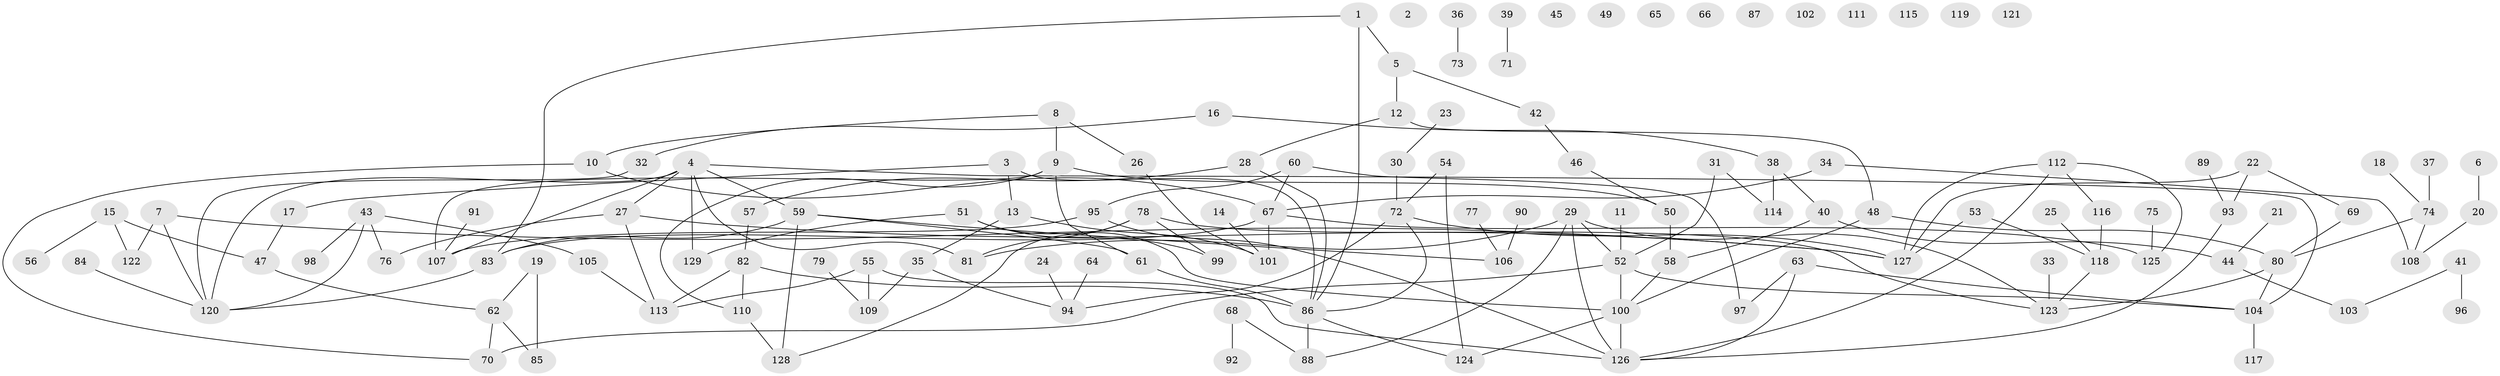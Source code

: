 // Generated by graph-tools (version 1.1) at 2025/25/03/09/25 03:25:24]
// undirected, 129 vertices, 164 edges
graph export_dot {
graph [start="1"]
  node [color=gray90,style=filled];
  1;
  2;
  3;
  4;
  5;
  6;
  7;
  8;
  9;
  10;
  11;
  12;
  13;
  14;
  15;
  16;
  17;
  18;
  19;
  20;
  21;
  22;
  23;
  24;
  25;
  26;
  27;
  28;
  29;
  30;
  31;
  32;
  33;
  34;
  35;
  36;
  37;
  38;
  39;
  40;
  41;
  42;
  43;
  44;
  45;
  46;
  47;
  48;
  49;
  50;
  51;
  52;
  53;
  54;
  55;
  56;
  57;
  58;
  59;
  60;
  61;
  62;
  63;
  64;
  65;
  66;
  67;
  68;
  69;
  70;
  71;
  72;
  73;
  74;
  75;
  76;
  77;
  78;
  79;
  80;
  81;
  82;
  83;
  84;
  85;
  86;
  87;
  88;
  89;
  90;
  91;
  92;
  93;
  94;
  95;
  96;
  97;
  98;
  99;
  100;
  101;
  102;
  103;
  104;
  105;
  106;
  107;
  108;
  109;
  110;
  111;
  112;
  113;
  114;
  115;
  116;
  117;
  118;
  119;
  120;
  121;
  122;
  123;
  124;
  125;
  126;
  127;
  128;
  129;
  1 -- 5;
  1 -- 83;
  1 -- 86;
  3 -- 13;
  3 -- 17;
  3 -- 86;
  4 -- 27;
  4 -- 59;
  4 -- 81;
  4 -- 104;
  4 -- 107;
  4 -- 120;
  4 -- 129;
  5 -- 12;
  5 -- 42;
  6 -- 20;
  7 -- 120;
  7 -- 122;
  7 -- 127;
  8 -- 9;
  8 -- 10;
  8 -- 26;
  9 -- 50;
  9 -- 61;
  9 -- 107;
  9 -- 110;
  10 -- 67;
  10 -- 70;
  11 -- 52;
  12 -- 28;
  12 -- 48;
  13 -- 35;
  13 -- 101;
  14 -- 101;
  15 -- 47;
  15 -- 56;
  15 -- 122;
  16 -- 32;
  16 -- 38;
  17 -- 47;
  18 -- 74;
  19 -- 62;
  19 -- 85;
  20 -- 108;
  21 -- 44;
  22 -- 69;
  22 -- 93;
  22 -- 127;
  23 -- 30;
  24 -- 94;
  25 -- 118;
  26 -- 101;
  27 -- 76;
  27 -- 113;
  27 -- 127;
  28 -- 57;
  28 -- 86;
  29 -- 52;
  29 -- 81;
  29 -- 88;
  29 -- 123;
  29 -- 126;
  30 -- 72;
  31 -- 52;
  31 -- 114;
  32 -- 120;
  33 -- 123;
  34 -- 67;
  34 -- 108;
  35 -- 94;
  35 -- 109;
  36 -- 73;
  37 -- 74;
  38 -- 40;
  38 -- 114;
  39 -- 71;
  40 -- 44;
  40 -- 58;
  41 -- 96;
  41 -- 103;
  42 -- 46;
  43 -- 76;
  43 -- 98;
  43 -- 105;
  43 -- 120;
  44 -- 103;
  46 -- 50;
  47 -- 62;
  48 -- 80;
  48 -- 100;
  50 -- 58;
  51 -- 99;
  51 -- 100;
  51 -- 129;
  52 -- 70;
  52 -- 100;
  52 -- 104;
  53 -- 118;
  53 -- 127;
  54 -- 72;
  54 -- 124;
  55 -- 109;
  55 -- 113;
  55 -- 126;
  57 -- 82;
  58 -- 100;
  59 -- 61;
  59 -- 83;
  59 -- 106;
  59 -- 128;
  60 -- 67;
  60 -- 95;
  60 -- 97;
  61 -- 86;
  62 -- 70;
  62 -- 85;
  63 -- 97;
  63 -- 104;
  63 -- 126;
  64 -- 94;
  67 -- 83;
  67 -- 101;
  67 -- 125;
  68 -- 88;
  68 -- 92;
  69 -- 80;
  72 -- 86;
  72 -- 94;
  72 -- 127;
  74 -- 80;
  74 -- 108;
  75 -- 125;
  77 -- 106;
  78 -- 81;
  78 -- 99;
  78 -- 123;
  78 -- 128;
  79 -- 109;
  80 -- 104;
  80 -- 123;
  82 -- 86;
  82 -- 110;
  82 -- 113;
  83 -- 120;
  84 -- 120;
  86 -- 88;
  86 -- 124;
  89 -- 93;
  90 -- 106;
  91 -- 107;
  93 -- 126;
  95 -- 107;
  95 -- 126;
  100 -- 124;
  100 -- 126;
  104 -- 117;
  105 -- 113;
  110 -- 128;
  112 -- 116;
  112 -- 125;
  112 -- 126;
  112 -- 127;
  116 -- 118;
  118 -- 123;
}
